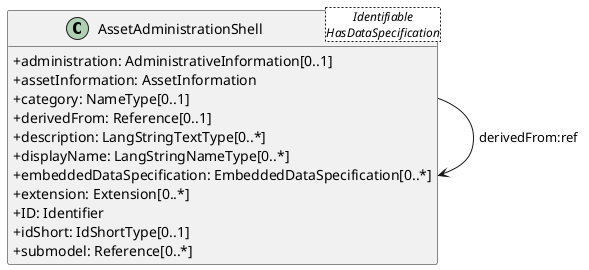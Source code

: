 @startuml
skinparam classAttributeIconSize 0
hide methods

class AssetAdministrationShell<Identifiable\nHasDataSpecification> {
  +administration: AdministrativeInformation[0..1] 
  +assetInformation: AssetInformation 
  +category: NameType[0..1] 
  +derivedFrom: Reference[0..1] 
  +description: LangStringTextType[0..*] 
  +displayName: LangStringNameType[0..*] 
  +embeddedDataSpecification: EmbeddedDataSpecification[0..*] 
  +extension: Extension[0..*] 
  +ID: Identifier 
  +idShort: IdShortType[0..1] 
  +submodel: Reference[0..*] 
}
AssetAdministrationShell --> AssetAdministrationShell : derivedFrom:ref
@enduml